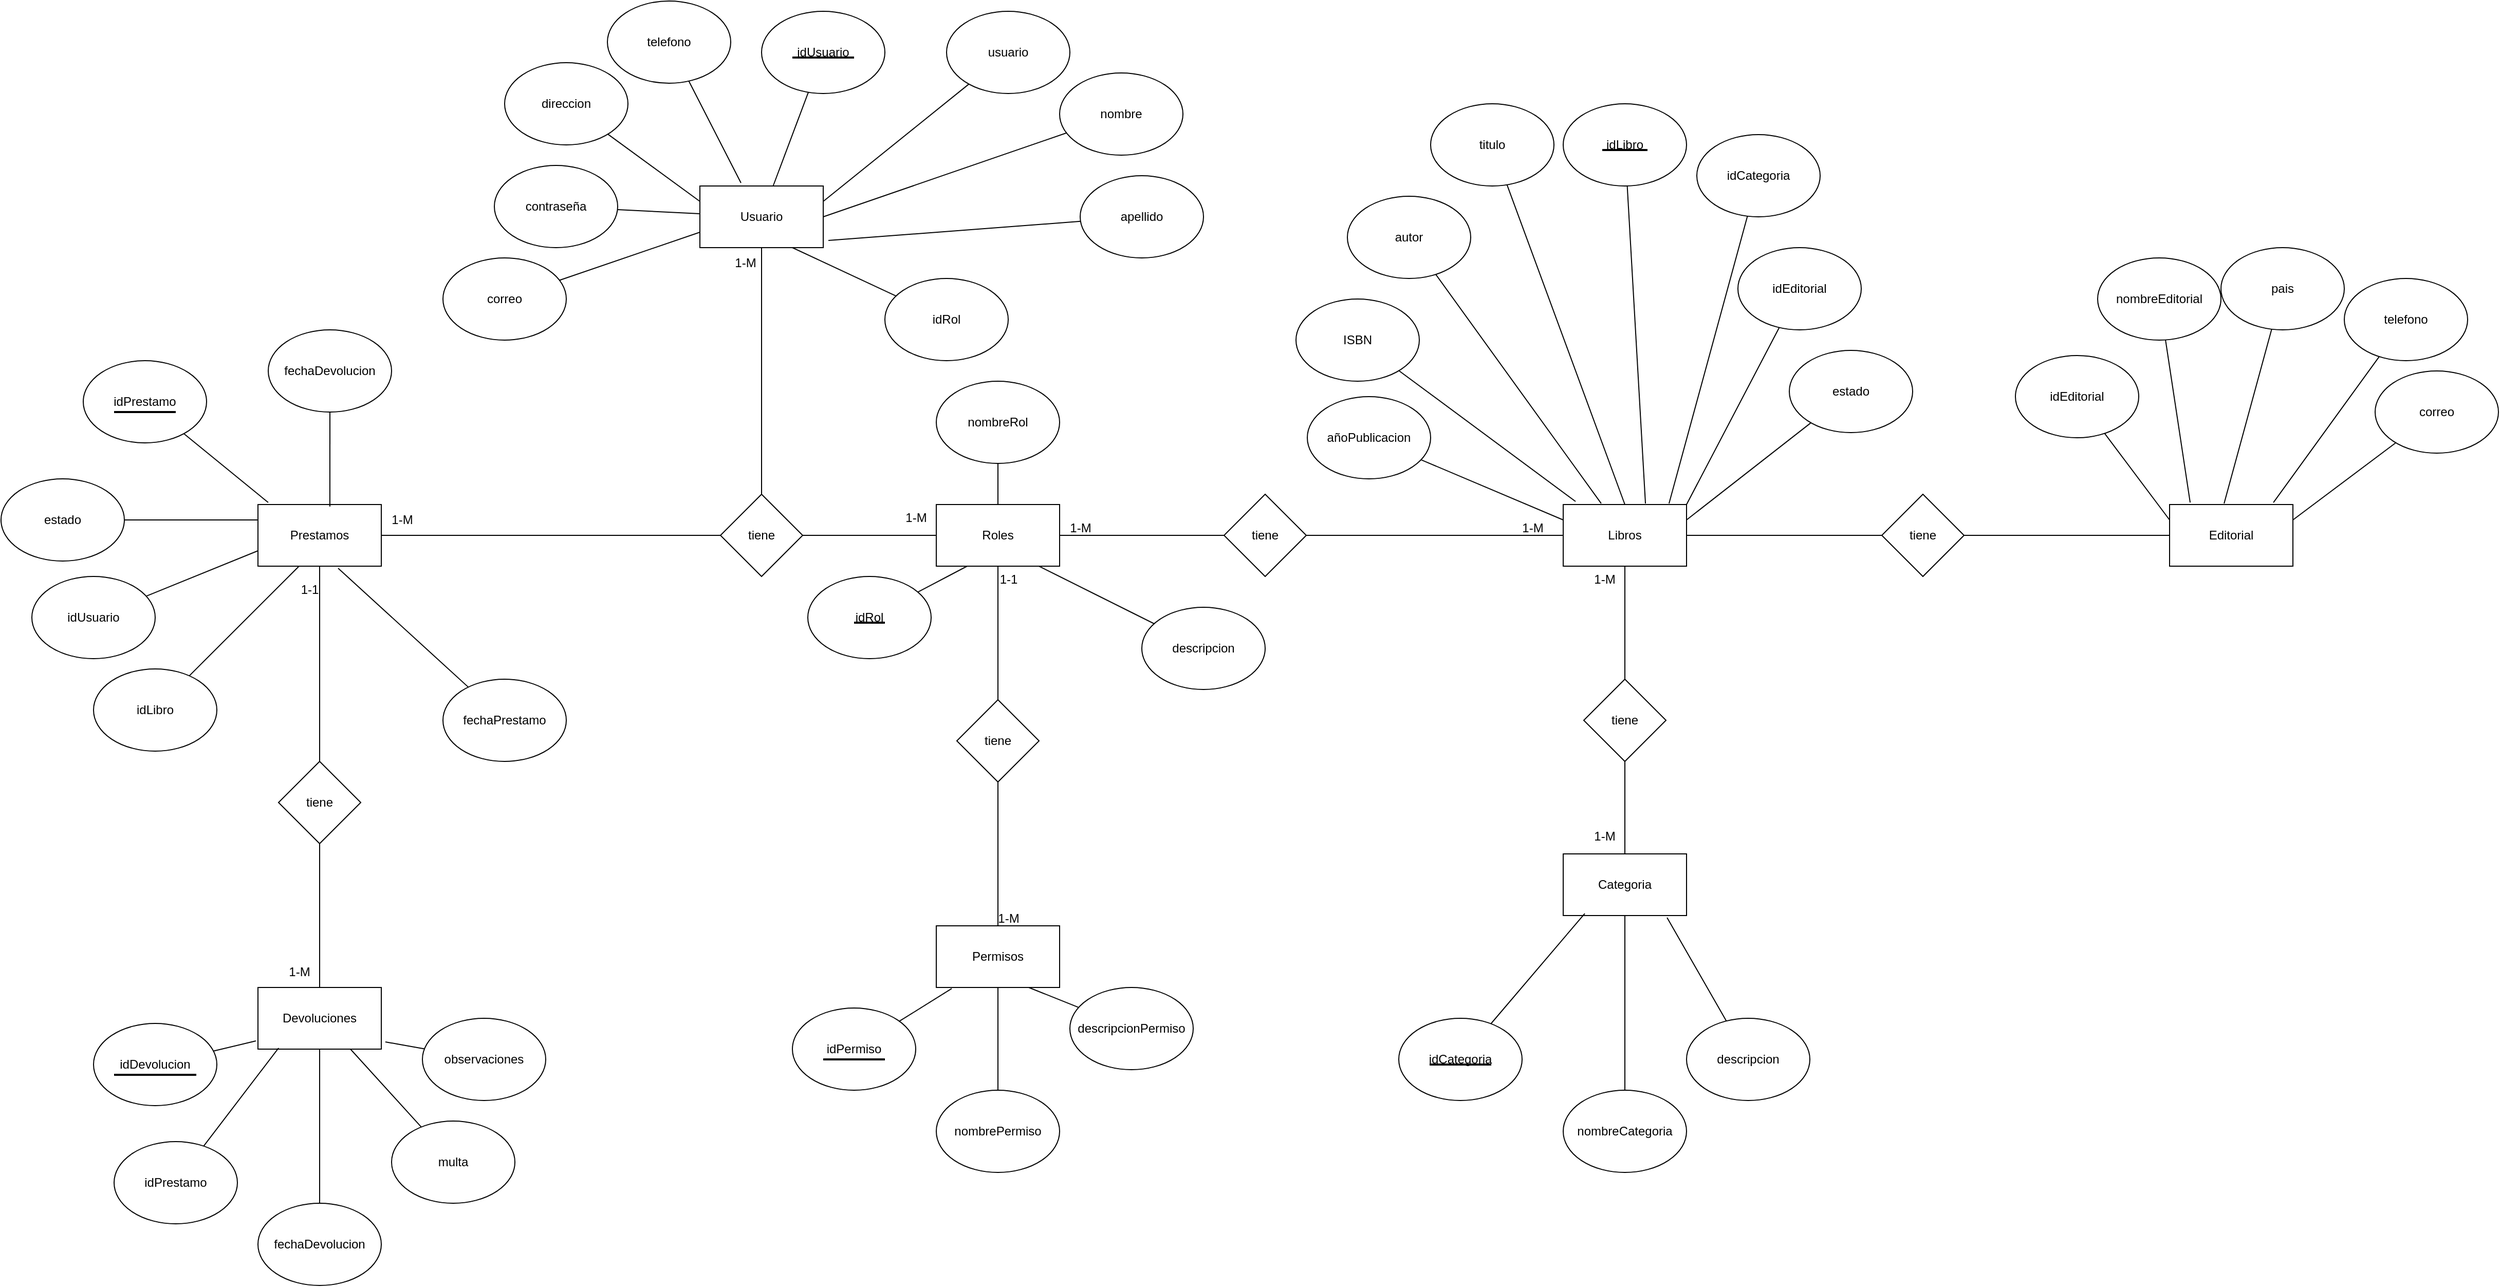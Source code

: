 <mxfile version="28.2.5">
  <diagram name="Página-1" id="Ajh2RSLuiRo4JLDdMdcr">
    <mxGraphModel dx="3204" dy="1308" grid="1" gridSize="10" guides="1" tooltips="1" connect="1" arrows="1" fold="1" page="1" pageScale="1" pageWidth="827" pageHeight="1169" math="0" shadow="0">
      <root>
        <mxCell id="0" />
        <mxCell id="1" parent="0" />
        <mxCell id="ko9hGlwA9eUnDPVLQC4B-35" value="" style="edgeStyle=orthogonalEdgeStyle;rounded=0;orthogonalLoop=1;jettySize=auto;html=1;endArrow=none;endFill=0;" edge="1" parent="1" source="ko9hGlwA9eUnDPVLQC4B-1" target="ko9hGlwA9eUnDPVLQC4B-34">
          <mxGeometry relative="1" as="geometry" />
        </mxCell>
        <mxCell id="ko9hGlwA9eUnDPVLQC4B-1" value="Usuario" style="rounded=0;whiteSpace=wrap;html=1;" vertex="1" parent="1">
          <mxGeometry x="350" y="380" width="120" height="60" as="geometry" />
        </mxCell>
        <mxCell id="ko9hGlwA9eUnDPVLQC4B-14" value="" style="rounded=0;orthogonalLoop=1;jettySize=auto;html=1;endArrow=none;endFill=0;" edge="1" parent="1" source="ko9hGlwA9eUnDPVLQC4B-5" target="ko9hGlwA9eUnDPVLQC4B-1">
          <mxGeometry relative="1" as="geometry" />
        </mxCell>
        <mxCell id="ko9hGlwA9eUnDPVLQC4B-5" value="idUsuario" style="ellipse;whiteSpace=wrap;html=1;" vertex="1" parent="1">
          <mxGeometry x="410" y="210" width="120" height="80" as="geometry" />
        </mxCell>
        <mxCell id="ko9hGlwA9eUnDPVLQC4B-32" style="rounded=0;orthogonalLoop=1;jettySize=auto;html=1;entryX=1;entryY=0.5;entryDx=0;entryDy=0;endArrow=none;endFill=0;" edge="1" parent="1" source="ko9hGlwA9eUnDPVLQC4B-15" target="ko9hGlwA9eUnDPVLQC4B-1">
          <mxGeometry relative="1" as="geometry" />
        </mxCell>
        <mxCell id="ko9hGlwA9eUnDPVLQC4B-15" value="nombre" style="ellipse;whiteSpace=wrap;html=1;" vertex="1" parent="1">
          <mxGeometry x="700" y="270" width="120" height="80" as="geometry" />
        </mxCell>
        <mxCell id="ko9hGlwA9eUnDPVLQC4B-16" value="apellido" style="ellipse;whiteSpace=wrap;html=1;" vertex="1" parent="1">
          <mxGeometry x="720" y="370" width="120" height="80" as="geometry" />
        </mxCell>
        <mxCell id="ko9hGlwA9eUnDPVLQC4B-30" style="rounded=0;orthogonalLoop=1;jettySize=auto;html=1;entryX=0;entryY=0.75;entryDx=0;entryDy=0;endArrow=none;endFill=0;" edge="1" parent="1" source="ko9hGlwA9eUnDPVLQC4B-17" target="ko9hGlwA9eUnDPVLQC4B-1">
          <mxGeometry relative="1" as="geometry" />
        </mxCell>
        <mxCell id="ko9hGlwA9eUnDPVLQC4B-17" value="correo" style="ellipse;whiteSpace=wrap;html=1;" vertex="1" parent="1">
          <mxGeometry x="100" y="450" width="120" height="80" as="geometry" />
        </mxCell>
        <mxCell id="ko9hGlwA9eUnDPVLQC4B-18" value="telefono" style="ellipse;whiteSpace=wrap;html=1;" vertex="1" parent="1">
          <mxGeometry x="260" y="200" width="120" height="80" as="geometry" />
        </mxCell>
        <mxCell id="ko9hGlwA9eUnDPVLQC4B-28" style="rounded=0;orthogonalLoop=1;jettySize=auto;html=1;entryX=0;entryY=0.25;entryDx=0;entryDy=0;endArrow=none;endFill=0;" edge="1" parent="1" source="ko9hGlwA9eUnDPVLQC4B-19" target="ko9hGlwA9eUnDPVLQC4B-1">
          <mxGeometry relative="1" as="geometry" />
        </mxCell>
        <mxCell id="ko9hGlwA9eUnDPVLQC4B-19" value="direccion" style="ellipse;whiteSpace=wrap;html=1;" vertex="1" parent="1">
          <mxGeometry x="160" y="260" width="120" height="80" as="geometry" />
        </mxCell>
        <mxCell id="ko9hGlwA9eUnDPVLQC4B-26" style="rounded=0;orthogonalLoop=1;jettySize=auto;html=1;entryX=0.75;entryY=1;entryDx=0;entryDy=0;endArrow=none;endFill=0;" edge="1" parent="1" source="ko9hGlwA9eUnDPVLQC4B-20" target="ko9hGlwA9eUnDPVLQC4B-1">
          <mxGeometry relative="1" as="geometry" />
        </mxCell>
        <mxCell id="ko9hGlwA9eUnDPVLQC4B-20" value="idRol" style="ellipse;whiteSpace=wrap;html=1;" vertex="1" parent="1">
          <mxGeometry x="530" y="470" width="120" height="80" as="geometry" />
        </mxCell>
        <mxCell id="ko9hGlwA9eUnDPVLQC4B-31" style="rounded=0;orthogonalLoop=1;jettySize=auto;html=1;entryX=1;entryY=0.25;entryDx=0;entryDy=0;endArrow=none;endFill=0;" edge="1" parent="1" source="ko9hGlwA9eUnDPVLQC4B-21" target="ko9hGlwA9eUnDPVLQC4B-1">
          <mxGeometry relative="1" as="geometry" />
        </mxCell>
        <mxCell id="ko9hGlwA9eUnDPVLQC4B-21" value="usuario" style="ellipse;whiteSpace=wrap;html=1;" vertex="1" parent="1">
          <mxGeometry x="590" y="210" width="120" height="80" as="geometry" />
        </mxCell>
        <mxCell id="ko9hGlwA9eUnDPVLQC4B-29" style="rounded=0;orthogonalLoop=1;jettySize=auto;html=1;endArrow=none;endFill=0;" edge="1" parent="1" source="ko9hGlwA9eUnDPVLQC4B-22" target="ko9hGlwA9eUnDPVLQC4B-1">
          <mxGeometry relative="1" as="geometry" />
        </mxCell>
        <mxCell id="ko9hGlwA9eUnDPVLQC4B-22" value="contraseña" style="ellipse;whiteSpace=wrap;html=1;" vertex="1" parent="1">
          <mxGeometry x="150" y="360" width="120" height="80" as="geometry" />
        </mxCell>
        <mxCell id="ko9hGlwA9eUnDPVLQC4B-27" style="rounded=0;orthogonalLoop=1;jettySize=auto;html=1;entryX=0.333;entryY=-0.05;entryDx=0;entryDy=0;entryPerimeter=0;endArrow=none;endFill=0;" edge="1" parent="1" source="ko9hGlwA9eUnDPVLQC4B-18" target="ko9hGlwA9eUnDPVLQC4B-1">
          <mxGeometry relative="1" as="geometry" />
        </mxCell>
        <mxCell id="ko9hGlwA9eUnDPVLQC4B-33" style="rounded=0;orthogonalLoop=1;jettySize=auto;html=1;entryX=1.042;entryY=0.883;entryDx=0;entryDy=0;entryPerimeter=0;endArrow=none;endFill=0;" edge="1" parent="1" source="ko9hGlwA9eUnDPVLQC4B-16" target="ko9hGlwA9eUnDPVLQC4B-1">
          <mxGeometry relative="1" as="geometry" />
        </mxCell>
        <mxCell id="ko9hGlwA9eUnDPVLQC4B-37" value="" style="rounded=0;orthogonalLoop=1;jettySize=auto;html=1;endArrow=none;endFill=0;" edge="1" parent="1" source="ko9hGlwA9eUnDPVLQC4B-34" target="ko9hGlwA9eUnDPVLQC4B-36">
          <mxGeometry relative="1" as="geometry" />
        </mxCell>
        <mxCell id="ko9hGlwA9eUnDPVLQC4B-115" value="" style="rounded=0;orthogonalLoop=1;jettySize=auto;html=1;endArrow=none;endFill=0;" edge="1" parent="1" source="ko9hGlwA9eUnDPVLQC4B-34" target="ko9hGlwA9eUnDPVLQC4B-114">
          <mxGeometry relative="1" as="geometry" />
        </mxCell>
        <mxCell id="ko9hGlwA9eUnDPVLQC4B-34" value="tiene" style="rhombus;whiteSpace=wrap;html=1;rounded=0;" vertex="1" parent="1">
          <mxGeometry x="370" y="680" width="80" height="80" as="geometry" />
        </mxCell>
        <mxCell id="ko9hGlwA9eUnDPVLQC4B-51" value="" style="edgeStyle=orthogonalEdgeStyle;rounded=0;orthogonalLoop=1;jettySize=auto;html=1;endArrow=none;endFill=0;" edge="1" parent="1" source="ko9hGlwA9eUnDPVLQC4B-36" target="ko9hGlwA9eUnDPVLQC4B-50">
          <mxGeometry relative="1" as="geometry" />
        </mxCell>
        <mxCell id="ko9hGlwA9eUnDPVLQC4B-146" style="edgeStyle=orthogonalEdgeStyle;rounded=0;orthogonalLoop=1;jettySize=auto;html=1;entryX=0.5;entryY=1;entryDx=0;entryDy=0;endArrow=none;endFill=0;" edge="1" parent="1" source="ko9hGlwA9eUnDPVLQC4B-36" target="ko9hGlwA9eUnDPVLQC4B-42">
          <mxGeometry relative="1" as="geometry" />
        </mxCell>
        <mxCell id="ko9hGlwA9eUnDPVLQC4B-149" value="" style="edgeStyle=orthogonalEdgeStyle;rounded=0;orthogonalLoop=1;jettySize=auto;html=1;endArrow=none;endFill=0;" edge="1" parent="1" source="ko9hGlwA9eUnDPVLQC4B-36" target="ko9hGlwA9eUnDPVLQC4B-148">
          <mxGeometry relative="1" as="geometry" />
        </mxCell>
        <mxCell id="ko9hGlwA9eUnDPVLQC4B-36" value="Roles" style="whiteSpace=wrap;html=1;rounded=0;" vertex="1" parent="1">
          <mxGeometry x="580" y="690" width="120" height="60" as="geometry" />
        </mxCell>
        <mxCell id="ko9hGlwA9eUnDPVLQC4B-38" value="" style="line;strokeWidth=2;html=1;" vertex="1" parent="1">
          <mxGeometry x="440" y="250" width="60" height="10" as="geometry" />
        </mxCell>
        <mxCell id="ko9hGlwA9eUnDPVLQC4B-46" style="rounded=0;orthogonalLoop=1;jettySize=auto;html=1;entryX=0.25;entryY=1;entryDx=0;entryDy=0;endArrow=none;endFill=0;" edge="1" parent="1" source="ko9hGlwA9eUnDPVLQC4B-40" target="ko9hGlwA9eUnDPVLQC4B-36">
          <mxGeometry relative="1" as="geometry" />
        </mxCell>
        <mxCell id="ko9hGlwA9eUnDPVLQC4B-40" value="idRol" style="ellipse;whiteSpace=wrap;html=1;" vertex="1" parent="1">
          <mxGeometry x="455" y="760" width="120" height="80" as="geometry" />
        </mxCell>
        <mxCell id="ko9hGlwA9eUnDPVLQC4B-42" value="nombreRol" style="ellipse;whiteSpace=wrap;html=1;" vertex="1" parent="1">
          <mxGeometry x="580" y="570" width="120" height="80" as="geometry" />
        </mxCell>
        <mxCell id="ko9hGlwA9eUnDPVLQC4B-45" value="descripcion" style="ellipse;whiteSpace=wrap;html=1;" vertex="1" parent="1">
          <mxGeometry x="780" y="790" width="120" height="80" as="geometry" />
        </mxCell>
        <mxCell id="ko9hGlwA9eUnDPVLQC4B-47" style="rounded=0;orthogonalLoop=1;jettySize=auto;html=1;entryX=0.833;entryY=1;entryDx=0;entryDy=0;entryPerimeter=0;endArrow=none;endFill=0;" edge="1" parent="1" source="ko9hGlwA9eUnDPVLQC4B-45" target="ko9hGlwA9eUnDPVLQC4B-36">
          <mxGeometry relative="1" as="geometry" />
        </mxCell>
        <mxCell id="ko9hGlwA9eUnDPVLQC4B-48" value="" style="line;strokeWidth=2;html=1;" vertex="1" parent="1">
          <mxGeometry x="500" y="800" width="30" height="10" as="geometry" />
        </mxCell>
        <mxCell id="ko9hGlwA9eUnDPVLQC4B-61" value="" style="edgeStyle=orthogonalEdgeStyle;rounded=0;orthogonalLoop=1;jettySize=auto;html=1;endArrow=none;endFill=0;" edge="1" parent="1" source="ko9hGlwA9eUnDPVLQC4B-50" target="ko9hGlwA9eUnDPVLQC4B-60">
          <mxGeometry relative="1" as="geometry" />
        </mxCell>
        <mxCell id="ko9hGlwA9eUnDPVLQC4B-50" value="tiene" style="rhombus;whiteSpace=wrap;html=1;rounded=0;" vertex="1" parent="1">
          <mxGeometry x="860" y="680" width="80" height="80" as="geometry" />
        </mxCell>
        <mxCell id="ko9hGlwA9eUnDPVLQC4B-85" value="" style="edgeStyle=orthogonalEdgeStyle;rounded=0;orthogonalLoop=1;jettySize=auto;html=1;endArrow=none;endFill=0;" edge="1" parent="1" source="ko9hGlwA9eUnDPVLQC4B-60" target="ko9hGlwA9eUnDPVLQC4B-84">
          <mxGeometry relative="1" as="geometry" />
        </mxCell>
        <mxCell id="ko9hGlwA9eUnDPVLQC4B-96" value="" style="edgeStyle=orthogonalEdgeStyle;rounded=0;orthogonalLoop=1;jettySize=auto;html=1;endArrow=none;endFill=0;" edge="1" parent="1" source="ko9hGlwA9eUnDPVLQC4B-60" target="ko9hGlwA9eUnDPVLQC4B-95">
          <mxGeometry relative="1" as="geometry" />
        </mxCell>
        <mxCell id="ko9hGlwA9eUnDPVLQC4B-60" value="Libros" style="whiteSpace=wrap;html=1;rounded=0;" vertex="1" parent="1">
          <mxGeometry x="1190" y="690" width="120" height="60" as="geometry" />
        </mxCell>
        <mxCell id="ko9hGlwA9eUnDPVLQC4B-62" value="autor" style="ellipse;whiteSpace=wrap;html=1;" vertex="1" parent="1">
          <mxGeometry x="980" y="390" width="120" height="80" as="geometry" />
        </mxCell>
        <mxCell id="ko9hGlwA9eUnDPVLQC4B-72" style="rounded=0;orthogonalLoop=1;jettySize=auto;html=1;entryX=0;entryY=0.25;entryDx=0;entryDy=0;endArrow=none;endFill=0;" edge="1" parent="1" source="ko9hGlwA9eUnDPVLQC4B-64" target="ko9hGlwA9eUnDPVLQC4B-60">
          <mxGeometry relative="1" as="geometry" />
        </mxCell>
        <mxCell id="ko9hGlwA9eUnDPVLQC4B-64" value="añoPublicacion" style="ellipse;whiteSpace=wrap;html=1;" vertex="1" parent="1">
          <mxGeometry x="941" y="585" width="120" height="80" as="geometry" />
        </mxCell>
        <mxCell id="ko9hGlwA9eUnDPVLQC4B-79" style="rounded=0;orthogonalLoop=1;jettySize=auto;html=1;entryX=1;entryY=0.25;entryDx=0;entryDy=0;endArrow=none;endFill=0;" edge="1" parent="1" source="ko9hGlwA9eUnDPVLQC4B-65" target="ko9hGlwA9eUnDPVLQC4B-60">
          <mxGeometry relative="1" as="geometry" />
        </mxCell>
        <mxCell id="ko9hGlwA9eUnDPVLQC4B-65" value="estado" style="ellipse;whiteSpace=wrap;html=1;" vertex="1" parent="1">
          <mxGeometry x="1410" y="540" width="120" height="80" as="geometry" />
        </mxCell>
        <mxCell id="ko9hGlwA9eUnDPVLQC4B-78" style="rounded=0;orthogonalLoop=1;jettySize=auto;html=1;entryX=1;entryY=0;entryDx=0;entryDy=0;endArrow=none;endFill=0;" edge="1" parent="1" source="ko9hGlwA9eUnDPVLQC4B-66" target="ko9hGlwA9eUnDPVLQC4B-60">
          <mxGeometry relative="1" as="geometry" />
        </mxCell>
        <mxCell id="ko9hGlwA9eUnDPVLQC4B-66" value="idEditorial" style="ellipse;whiteSpace=wrap;html=1;" vertex="1" parent="1">
          <mxGeometry x="1360" y="440" width="120" height="80" as="geometry" />
        </mxCell>
        <mxCell id="ko9hGlwA9eUnDPVLQC4B-67" value="ISBN" style="ellipse;whiteSpace=wrap;html=1;" vertex="1" parent="1">
          <mxGeometry x="930" y="490" width="120" height="80" as="geometry" />
        </mxCell>
        <mxCell id="ko9hGlwA9eUnDPVLQC4B-68" value="idCategoria" style="ellipse;whiteSpace=wrap;html=1;" vertex="1" parent="1">
          <mxGeometry x="1320" y="330" width="120" height="80" as="geometry" />
        </mxCell>
        <mxCell id="ko9hGlwA9eUnDPVLQC4B-69" value="idLibro" style="ellipse;whiteSpace=wrap;html=1;" vertex="1" parent="1">
          <mxGeometry x="1190" y="300" width="120" height="80" as="geometry" />
        </mxCell>
        <mxCell id="ko9hGlwA9eUnDPVLQC4B-75" style="rounded=0;orthogonalLoop=1;jettySize=auto;html=1;entryX=0.5;entryY=0;entryDx=0;entryDy=0;endArrow=none;endFill=0;" edge="1" parent="1" source="ko9hGlwA9eUnDPVLQC4B-70" target="ko9hGlwA9eUnDPVLQC4B-60">
          <mxGeometry relative="1" as="geometry" />
        </mxCell>
        <mxCell id="ko9hGlwA9eUnDPVLQC4B-70" value="titulo" style="ellipse;whiteSpace=wrap;html=1;" vertex="1" parent="1">
          <mxGeometry x="1061" y="300" width="120" height="80" as="geometry" />
        </mxCell>
        <mxCell id="ko9hGlwA9eUnDPVLQC4B-71" style="edgeStyle=orthogonalEdgeStyle;rounded=0;orthogonalLoop=1;jettySize=auto;html=1;exitX=0.5;exitY=1;exitDx=0;exitDy=0;" edge="1" parent="1" source="ko9hGlwA9eUnDPVLQC4B-66" target="ko9hGlwA9eUnDPVLQC4B-66">
          <mxGeometry relative="1" as="geometry" />
        </mxCell>
        <mxCell id="ko9hGlwA9eUnDPVLQC4B-73" style="rounded=0;orthogonalLoop=1;jettySize=auto;html=1;entryX=0.1;entryY=-0.05;entryDx=0;entryDy=0;entryPerimeter=0;startArrow=none;startFill=0;endArrow=none;endFill=0;" edge="1" parent="1" source="ko9hGlwA9eUnDPVLQC4B-67" target="ko9hGlwA9eUnDPVLQC4B-60">
          <mxGeometry relative="1" as="geometry" />
        </mxCell>
        <mxCell id="ko9hGlwA9eUnDPVLQC4B-74" style="rounded=0;orthogonalLoop=1;jettySize=auto;html=1;entryX=0.308;entryY=-0.017;entryDx=0;entryDy=0;entryPerimeter=0;endArrow=none;endFill=0;" edge="1" parent="1" source="ko9hGlwA9eUnDPVLQC4B-62" target="ko9hGlwA9eUnDPVLQC4B-60">
          <mxGeometry relative="1" as="geometry" />
        </mxCell>
        <mxCell id="ko9hGlwA9eUnDPVLQC4B-76" style="rounded=0;orthogonalLoop=1;jettySize=auto;html=1;entryX=0.667;entryY=-0.017;entryDx=0;entryDy=0;entryPerimeter=0;endArrow=none;endFill=0;" edge="1" parent="1" source="ko9hGlwA9eUnDPVLQC4B-69" target="ko9hGlwA9eUnDPVLQC4B-60">
          <mxGeometry relative="1" as="geometry" />
        </mxCell>
        <mxCell id="ko9hGlwA9eUnDPVLQC4B-77" style="rounded=0;orthogonalLoop=1;jettySize=auto;html=1;entryX=0.858;entryY=-0.017;entryDx=0;entryDy=0;entryPerimeter=0;endArrow=none;endFill=0;" edge="1" parent="1" source="ko9hGlwA9eUnDPVLQC4B-68" target="ko9hGlwA9eUnDPVLQC4B-60">
          <mxGeometry relative="1" as="geometry" />
        </mxCell>
        <mxCell id="ko9hGlwA9eUnDPVLQC4B-80" value="" style="line;strokeWidth=2;html=1;" vertex="1" parent="1">
          <mxGeometry x="1228" y="340" width="44" height="10" as="geometry" />
        </mxCell>
        <mxCell id="ko9hGlwA9eUnDPVLQC4B-87" value="" style="edgeStyle=orthogonalEdgeStyle;rounded=0;orthogonalLoop=1;jettySize=auto;html=1;endArrow=none;endFill=0;" edge="1" parent="1" source="ko9hGlwA9eUnDPVLQC4B-84" target="ko9hGlwA9eUnDPVLQC4B-86">
          <mxGeometry relative="1" as="geometry" />
        </mxCell>
        <mxCell id="ko9hGlwA9eUnDPVLQC4B-84" value="tiene" style="rhombus;whiteSpace=wrap;html=1;rounded=0;" vertex="1" parent="1">
          <mxGeometry x="1210" y="860" width="80" height="80" as="geometry" />
        </mxCell>
        <mxCell id="ko9hGlwA9eUnDPVLQC4B-86" value="Categoria" style="whiteSpace=wrap;html=1;rounded=0;" vertex="1" parent="1">
          <mxGeometry x="1190" y="1030" width="120" height="60" as="geometry" />
        </mxCell>
        <mxCell id="ko9hGlwA9eUnDPVLQC4B-88" value="descripcion" style="ellipse;whiteSpace=wrap;html=1;" vertex="1" parent="1">
          <mxGeometry x="1310" y="1190" width="120" height="80" as="geometry" />
        </mxCell>
        <mxCell id="ko9hGlwA9eUnDPVLQC4B-92" style="rounded=0;orthogonalLoop=1;jettySize=auto;html=1;entryX=0.5;entryY=1;entryDx=0;entryDy=0;endArrow=none;endFill=0;" edge="1" parent="1" source="ko9hGlwA9eUnDPVLQC4B-89" target="ko9hGlwA9eUnDPVLQC4B-86">
          <mxGeometry relative="1" as="geometry" />
        </mxCell>
        <mxCell id="ko9hGlwA9eUnDPVLQC4B-89" value="nombreCategoria" style="ellipse;whiteSpace=wrap;html=1;" vertex="1" parent="1">
          <mxGeometry x="1190" y="1260" width="120" height="80" as="geometry" />
        </mxCell>
        <mxCell id="ko9hGlwA9eUnDPVLQC4B-90" value="idCategoria" style="ellipse;whiteSpace=wrap;html=1;" vertex="1" parent="1">
          <mxGeometry x="1030" y="1190" width="120" height="80" as="geometry" />
        </mxCell>
        <mxCell id="ko9hGlwA9eUnDPVLQC4B-91" style="rounded=0;orthogonalLoop=1;jettySize=auto;html=1;entryX=0.175;entryY=0.967;entryDx=0;entryDy=0;entryPerimeter=0;startArrow=none;startFill=0;endArrow=none;endFill=0;" edge="1" parent="1" source="ko9hGlwA9eUnDPVLQC4B-90" target="ko9hGlwA9eUnDPVLQC4B-86">
          <mxGeometry relative="1" as="geometry" />
        </mxCell>
        <mxCell id="ko9hGlwA9eUnDPVLQC4B-93" style="rounded=0;orthogonalLoop=1;jettySize=auto;html=1;entryX=0.842;entryY=1.033;entryDx=0;entryDy=0;entryPerimeter=0;endArrow=none;endFill=0;" edge="1" parent="1" source="ko9hGlwA9eUnDPVLQC4B-88" target="ko9hGlwA9eUnDPVLQC4B-86">
          <mxGeometry relative="1" as="geometry" />
        </mxCell>
        <mxCell id="ko9hGlwA9eUnDPVLQC4B-94" value="" style="line;strokeWidth=2;html=1;" vertex="1" parent="1">
          <mxGeometry x="1060" y="1230" width="60" height="10" as="geometry" />
        </mxCell>
        <mxCell id="ko9hGlwA9eUnDPVLQC4B-98" value="" style="edgeStyle=orthogonalEdgeStyle;rounded=0;orthogonalLoop=1;jettySize=auto;html=1;endArrow=none;endFill=0;" edge="1" parent="1" source="ko9hGlwA9eUnDPVLQC4B-95" target="ko9hGlwA9eUnDPVLQC4B-97">
          <mxGeometry relative="1" as="geometry" />
        </mxCell>
        <mxCell id="ko9hGlwA9eUnDPVLQC4B-95" value="tiene" style="rhombus;whiteSpace=wrap;html=1;rounded=0;" vertex="1" parent="1">
          <mxGeometry x="1500" y="680" width="80" height="80" as="geometry" />
        </mxCell>
        <mxCell id="ko9hGlwA9eUnDPVLQC4B-97" value="Editorial" style="whiteSpace=wrap;html=1;rounded=0;" vertex="1" parent="1">
          <mxGeometry x="1780" y="690" width="120" height="60" as="geometry" />
        </mxCell>
        <mxCell id="ko9hGlwA9eUnDPVLQC4B-106" style="rounded=0;orthogonalLoop=1;jettySize=auto;html=1;entryX=0;entryY=0.25;entryDx=0;entryDy=0;endArrow=none;endFill=0;" edge="1" parent="1" source="ko9hGlwA9eUnDPVLQC4B-99" target="ko9hGlwA9eUnDPVLQC4B-97">
          <mxGeometry relative="1" as="geometry" />
        </mxCell>
        <mxCell id="ko9hGlwA9eUnDPVLQC4B-99" value="idEditorial" style="ellipse;whiteSpace=wrap;html=1;" vertex="1" parent="1">
          <mxGeometry x="1630" y="545" width="120" height="80" as="geometry" />
        </mxCell>
        <mxCell id="ko9hGlwA9eUnDPVLQC4B-100" value="telefono" style="ellipse;whiteSpace=wrap;html=1;" vertex="1" parent="1">
          <mxGeometry x="1950" y="470" width="120" height="80" as="geometry" />
        </mxCell>
        <mxCell id="ko9hGlwA9eUnDPVLQC4B-101" value="pais" style="ellipse;whiteSpace=wrap;html=1;" vertex="1" parent="1">
          <mxGeometry x="1830" y="440" width="120" height="80" as="geometry" />
        </mxCell>
        <mxCell id="ko9hGlwA9eUnDPVLQC4B-102" value="nombreEditorial" style="ellipse;whiteSpace=wrap;html=1;" vertex="1" parent="1">
          <mxGeometry x="1710" y="450" width="120" height="80" as="geometry" />
        </mxCell>
        <mxCell id="ko9hGlwA9eUnDPVLQC4B-103" style="rounded=0;orthogonalLoop=1;jettySize=auto;html=1;entryX=0.167;entryY=-0.033;entryDx=0;entryDy=0;entryPerimeter=0;startArrow=none;startFill=0;endArrow=none;endFill=0;" edge="1" parent="1" source="ko9hGlwA9eUnDPVLQC4B-102" target="ko9hGlwA9eUnDPVLQC4B-97">
          <mxGeometry relative="1" as="geometry" />
        </mxCell>
        <mxCell id="ko9hGlwA9eUnDPVLQC4B-113" style="rounded=0;orthogonalLoop=1;jettySize=auto;html=1;entryX=1;entryY=0.25;entryDx=0;entryDy=0;endArrow=none;endFill=0;" edge="1" parent="1" source="ko9hGlwA9eUnDPVLQC4B-110" target="ko9hGlwA9eUnDPVLQC4B-97">
          <mxGeometry relative="1" as="geometry" />
        </mxCell>
        <mxCell id="ko9hGlwA9eUnDPVLQC4B-110" value="correo" style="ellipse;whiteSpace=wrap;html=1;" vertex="1" parent="1">
          <mxGeometry x="1980" y="560" width="120" height="80" as="geometry" />
        </mxCell>
        <mxCell id="ko9hGlwA9eUnDPVLQC4B-111" style="rounded=0;orthogonalLoop=1;jettySize=auto;html=1;entryX=0.442;entryY=-0.017;entryDx=0;entryDy=0;entryPerimeter=0;endArrow=none;endFill=0;" edge="1" parent="1" source="ko9hGlwA9eUnDPVLQC4B-101" target="ko9hGlwA9eUnDPVLQC4B-97">
          <mxGeometry relative="1" as="geometry" />
        </mxCell>
        <mxCell id="ko9hGlwA9eUnDPVLQC4B-112" style="rounded=0;orthogonalLoop=1;jettySize=auto;html=1;entryX=0.842;entryY=-0.033;entryDx=0;entryDy=0;entryPerimeter=0;endArrow=none;endFill=0;" edge="1" parent="1" source="ko9hGlwA9eUnDPVLQC4B-100" target="ko9hGlwA9eUnDPVLQC4B-97">
          <mxGeometry relative="1" as="geometry" />
        </mxCell>
        <mxCell id="ko9hGlwA9eUnDPVLQC4B-133" value="" style="edgeStyle=orthogonalEdgeStyle;rounded=0;orthogonalLoop=1;jettySize=auto;html=1;endArrow=none;endFill=0;" edge="1" parent="1" source="ko9hGlwA9eUnDPVLQC4B-114" target="ko9hGlwA9eUnDPVLQC4B-132">
          <mxGeometry relative="1" as="geometry" />
        </mxCell>
        <mxCell id="ko9hGlwA9eUnDPVLQC4B-114" value="Prestamos" style="whiteSpace=wrap;html=1;rounded=0;" vertex="1" parent="1">
          <mxGeometry x="-80" y="690" width="120" height="60" as="geometry" />
        </mxCell>
        <mxCell id="ko9hGlwA9eUnDPVLQC4B-116" value="fechaDevolucion" style="ellipse;whiteSpace=wrap;html=1;" vertex="1" parent="1">
          <mxGeometry x="-70" y="520" width="120" height="80" as="geometry" />
        </mxCell>
        <mxCell id="ko9hGlwA9eUnDPVLQC4B-117" value="fechaPrestamo" style="ellipse;whiteSpace=wrap;html=1;" vertex="1" parent="1">
          <mxGeometry x="100" y="860" width="120" height="80" as="geometry" />
        </mxCell>
        <mxCell id="ko9hGlwA9eUnDPVLQC4B-118" value="idLibro" style="ellipse;whiteSpace=wrap;html=1;" vertex="1" parent="1">
          <mxGeometry x="-240" y="850" width="120" height="80" as="geometry" />
        </mxCell>
        <mxCell id="ko9hGlwA9eUnDPVLQC4B-123" style="rounded=0;orthogonalLoop=1;jettySize=auto;html=1;entryX=0;entryY=0.75;entryDx=0;entryDy=0;endArrow=none;endFill=0;" edge="1" parent="1" source="ko9hGlwA9eUnDPVLQC4B-119" target="ko9hGlwA9eUnDPVLQC4B-114">
          <mxGeometry relative="1" as="geometry" />
        </mxCell>
        <mxCell id="ko9hGlwA9eUnDPVLQC4B-119" value="idUsuario" style="ellipse;whiteSpace=wrap;html=1;" vertex="1" parent="1">
          <mxGeometry x="-300" y="760" width="120" height="80" as="geometry" />
        </mxCell>
        <mxCell id="ko9hGlwA9eUnDPVLQC4B-120" style="rounded=0;orthogonalLoop=1;jettySize=auto;html=1;entryX=0.333;entryY=1;entryDx=0;entryDy=0;entryPerimeter=0;endArrow=none;endFill=0;" edge="1" parent="1" source="ko9hGlwA9eUnDPVLQC4B-118" target="ko9hGlwA9eUnDPVLQC4B-114">
          <mxGeometry relative="1" as="geometry" />
        </mxCell>
        <mxCell id="ko9hGlwA9eUnDPVLQC4B-121" style="rounded=0;orthogonalLoop=1;jettySize=auto;html=1;entryX=0.65;entryY=1.033;entryDx=0;entryDy=0;entryPerimeter=0;endArrow=none;endFill=0;" edge="1" parent="1" source="ko9hGlwA9eUnDPVLQC4B-117" target="ko9hGlwA9eUnDPVLQC4B-114">
          <mxGeometry relative="1" as="geometry" />
        </mxCell>
        <mxCell id="ko9hGlwA9eUnDPVLQC4B-128" style="edgeStyle=orthogonalEdgeStyle;rounded=0;orthogonalLoop=1;jettySize=auto;html=1;entryX=0;entryY=0.25;entryDx=0;entryDy=0;endArrow=none;endFill=0;" edge="1" parent="1" source="ko9hGlwA9eUnDPVLQC4B-126" target="ko9hGlwA9eUnDPVLQC4B-114">
          <mxGeometry relative="1" as="geometry" />
        </mxCell>
        <mxCell id="ko9hGlwA9eUnDPVLQC4B-126" value="estado" style="ellipse;whiteSpace=wrap;html=1;" vertex="1" parent="1">
          <mxGeometry x="-330" y="665" width="120" height="80" as="geometry" />
        </mxCell>
        <mxCell id="ko9hGlwA9eUnDPVLQC4B-127" value="idPrestamo" style="ellipse;whiteSpace=wrap;html=1;" vertex="1" parent="1">
          <mxGeometry x="-250" y="550" width="120" height="80" as="geometry" />
        </mxCell>
        <mxCell id="ko9hGlwA9eUnDPVLQC4B-129" style="rounded=0;orthogonalLoop=1;jettySize=auto;html=1;entryX=0.083;entryY=-0.033;entryDx=0;entryDy=0;entryPerimeter=0;endArrow=none;endFill=0;" edge="1" parent="1" source="ko9hGlwA9eUnDPVLQC4B-127" target="ko9hGlwA9eUnDPVLQC4B-114">
          <mxGeometry relative="1" as="geometry" />
        </mxCell>
        <mxCell id="ko9hGlwA9eUnDPVLQC4B-130" value="" style="line;strokeWidth=2;html=1;" vertex="1" parent="1">
          <mxGeometry x="-220" y="595" width="60" height="10" as="geometry" />
        </mxCell>
        <mxCell id="ko9hGlwA9eUnDPVLQC4B-131" style="edgeStyle=orthogonalEdgeStyle;rounded=0;orthogonalLoop=1;jettySize=auto;html=1;entryX=0.583;entryY=0.033;entryDx=0;entryDy=0;entryPerimeter=0;endArrow=none;endFill=0;" edge="1" parent="1" source="ko9hGlwA9eUnDPVLQC4B-116" target="ko9hGlwA9eUnDPVLQC4B-114">
          <mxGeometry relative="1" as="geometry" />
        </mxCell>
        <mxCell id="ko9hGlwA9eUnDPVLQC4B-135" value="" style="edgeStyle=orthogonalEdgeStyle;rounded=0;orthogonalLoop=1;jettySize=auto;html=1;endArrow=none;endFill=0;" edge="1" parent="1" source="ko9hGlwA9eUnDPVLQC4B-132" target="ko9hGlwA9eUnDPVLQC4B-134">
          <mxGeometry relative="1" as="geometry" />
        </mxCell>
        <mxCell id="ko9hGlwA9eUnDPVLQC4B-132" value="tiene" style="rhombus;whiteSpace=wrap;html=1;rounded=0;" vertex="1" parent="1">
          <mxGeometry x="-60" y="940" width="80" height="80" as="geometry" />
        </mxCell>
        <mxCell id="ko9hGlwA9eUnDPVLQC4B-134" value="Devoluciones" style="whiteSpace=wrap;html=1;rounded=0;" vertex="1" parent="1">
          <mxGeometry x="-80" y="1160" width="120" height="60" as="geometry" />
        </mxCell>
        <mxCell id="ko9hGlwA9eUnDPVLQC4B-145" style="rounded=0;orthogonalLoop=1;jettySize=auto;html=1;entryX=0.75;entryY=1;entryDx=0;entryDy=0;endArrow=none;endFill=0;" edge="1" parent="1" source="ko9hGlwA9eUnDPVLQC4B-136" target="ko9hGlwA9eUnDPVLQC4B-134">
          <mxGeometry relative="1" as="geometry" />
        </mxCell>
        <mxCell id="ko9hGlwA9eUnDPVLQC4B-136" value="multa" style="ellipse;whiteSpace=wrap;html=1;" vertex="1" parent="1">
          <mxGeometry x="50" y="1290" width="120" height="80" as="geometry" />
        </mxCell>
        <mxCell id="ko9hGlwA9eUnDPVLQC4B-144" style="rounded=0;orthogonalLoop=1;jettySize=auto;html=1;entryX=0.5;entryY=1;entryDx=0;entryDy=0;endArrow=none;endFill=0;" edge="1" parent="1" source="ko9hGlwA9eUnDPVLQC4B-137" target="ko9hGlwA9eUnDPVLQC4B-134">
          <mxGeometry relative="1" as="geometry" />
        </mxCell>
        <mxCell id="ko9hGlwA9eUnDPVLQC4B-137" value="fechaDevolucion" style="ellipse;whiteSpace=wrap;html=1;" vertex="1" parent="1">
          <mxGeometry x="-80" y="1370" width="120" height="80" as="geometry" />
        </mxCell>
        <mxCell id="ko9hGlwA9eUnDPVLQC4B-138" value="idPrestamo" style="ellipse;whiteSpace=wrap;html=1;" vertex="1" parent="1">
          <mxGeometry x="-220" y="1310" width="120" height="80" as="geometry" />
        </mxCell>
        <mxCell id="ko9hGlwA9eUnDPVLQC4B-139" value="observaciones" style="ellipse;whiteSpace=wrap;html=1;" vertex="1" parent="1">
          <mxGeometry x="80" y="1190" width="120" height="80" as="geometry" />
        </mxCell>
        <mxCell id="ko9hGlwA9eUnDPVLQC4B-140" value="idDevolucion" style="ellipse;whiteSpace=wrap;html=1;" vertex="1" parent="1">
          <mxGeometry x="-240" y="1195" width="120" height="80" as="geometry" />
        </mxCell>
        <mxCell id="ko9hGlwA9eUnDPVLQC4B-141" style="rounded=0;orthogonalLoop=1;jettySize=auto;html=1;entryX=1.033;entryY=0.883;entryDx=0;entryDy=0;entryPerimeter=0;endArrow=none;endFill=0;" edge="1" parent="1" source="ko9hGlwA9eUnDPVLQC4B-139" target="ko9hGlwA9eUnDPVLQC4B-134">
          <mxGeometry relative="1" as="geometry" />
        </mxCell>
        <mxCell id="ko9hGlwA9eUnDPVLQC4B-142" style="rounded=0;orthogonalLoop=1;jettySize=auto;html=1;entryX=-0.017;entryY=0.867;entryDx=0;entryDy=0;entryPerimeter=0;endArrow=none;endFill=0;" edge="1" parent="1" source="ko9hGlwA9eUnDPVLQC4B-140" target="ko9hGlwA9eUnDPVLQC4B-134">
          <mxGeometry relative="1" as="geometry" />
        </mxCell>
        <mxCell id="ko9hGlwA9eUnDPVLQC4B-143" style="rounded=0;orthogonalLoop=1;jettySize=auto;html=1;entryX=0.167;entryY=0.983;entryDx=0;entryDy=0;entryPerimeter=0;endArrow=none;endFill=0;" edge="1" parent="1" source="ko9hGlwA9eUnDPVLQC4B-138" target="ko9hGlwA9eUnDPVLQC4B-134">
          <mxGeometry relative="1" as="geometry" />
        </mxCell>
        <mxCell id="ko9hGlwA9eUnDPVLQC4B-151" value="" style="edgeStyle=orthogonalEdgeStyle;rounded=0;orthogonalLoop=1;jettySize=auto;html=1;endArrow=none;endFill=0;" edge="1" parent="1" source="ko9hGlwA9eUnDPVLQC4B-148" target="ko9hGlwA9eUnDPVLQC4B-150">
          <mxGeometry relative="1" as="geometry" />
        </mxCell>
        <mxCell id="ko9hGlwA9eUnDPVLQC4B-148" value="tiene" style="rhombus;whiteSpace=wrap;html=1;rounded=0;" vertex="1" parent="1">
          <mxGeometry x="600" y="880" width="80" height="80" as="geometry" />
        </mxCell>
        <mxCell id="ko9hGlwA9eUnDPVLQC4B-150" value="Permisos" style="whiteSpace=wrap;html=1;rounded=0;" vertex="1" parent="1">
          <mxGeometry x="580" y="1100" width="120" height="60" as="geometry" />
        </mxCell>
        <mxCell id="ko9hGlwA9eUnDPVLQC4B-159" style="rounded=0;orthogonalLoop=1;jettySize=auto;html=1;entryX=0.75;entryY=1;entryDx=0;entryDy=0;endArrow=none;endFill=0;" edge="1" parent="1" source="ko9hGlwA9eUnDPVLQC4B-152" target="ko9hGlwA9eUnDPVLQC4B-150">
          <mxGeometry relative="1" as="geometry" />
        </mxCell>
        <mxCell id="ko9hGlwA9eUnDPVLQC4B-152" value="descripcionPermiso" style="ellipse;whiteSpace=wrap;html=1;" vertex="1" parent="1">
          <mxGeometry x="710" y="1160" width="120" height="80" as="geometry" />
        </mxCell>
        <mxCell id="ko9hGlwA9eUnDPVLQC4B-158" value="" style="rounded=0;orthogonalLoop=1;jettySize=auto;html=1;endArrow=none;endFill=0;" edge="1" parent="1" source="ko9hGlwA9eUnDPVLQC4B-153" target="ko9hGlwA9eUnDPVLQC4B-150">
          <mxGeometry relative="1" as="geometry" />
        </mxCell>
        <mxCell id="ko9hGlwA9eUnDPVLQC4B-153" value="nombrePermiso" style="ellipse;whiteSpace=wrap;html=1;" vertex="1" parent="1">
          <mxGeometry x="580" y="1260" width="120" height="80" as="geometry" />
        </mxCell>
        <mxCell id="ko9hGlwA9eUnDPVLQC4B-154" value="idPermiso" style="ellipse;whiteSpace=wrap;html=1;" vertex="1" parent="1">
          <mxGeometry x="440" y="1180" width="120" height="80" as="geometry" />
        </mxCell>
        <mxCell id="ko9hGlwA9eUnDPVLQC4B-155" value="" style="line;strokeWidth=2;html=1;" vertex="1" parent="1">
          <mxGeometry x="-220" y="1240" width="80" height="10" as="geometry" />
        </mxCell>
        <mxCell id="ko9hGlwA9eUnDPVLQC4B-156" value="" style="line;strokeWidth=2;html=1;" vertex="1" parent="1">
          <mxGeometry x="470" y="1225" width="60" height="10" as="geometry" />
        </mxCell>
        <mxCell id="ko9hGlwA9eUnDPVLQC4B-157" style="rounded=0;orthogonalLoop=1;jettySize=auto;html=1;entryX=0.125;entryY=1.017;entryDx=0;entryDy=0;entryPerimeter=0;endArrow=none;endFill=0;" edge="1" parent="1" source="ko9hGlwA9eUnDPVLQC4B-154" target="ko9hGlwA9eUnDPVLQC4B-150">
          <mxGeometry relative="1" as="geometry" />
        </mxCell>
        <mxCell id="ko9hGlwA9eUnDPVLQC4B-160" value="1-M" style="text;html=1;align=center;verticalAlign=middle;resizable=0;points=[];autosize=1;strokeColor=none;fillColor=none;" vertex="1" parent="1">
          <mxGeometry x="40" y="690" width="40" height="30" as="geometry" />
        </mxCell>
        <mxCell id="ko9hGlwA9eUnDPVLQC4B-161" value="1-M" style="text;html=1;align=center;verticalAlign=middle;resizable=0;points=[];autosize=1;strokeColor=none;fillColor=none;" vertex="1" parent="1">
          <mxGeometry x="540" y="688" width="40" height="30" as="geometry" />
        </mxCell>
        <mxCell id="ko9hGlwA9eUnDPVLQC4B-162" value="1-1" style="text;html=1;align=center;verticalAlign=middle;resizable=0;points=[];autosize=1;strokeColor=none;fillColor=none;" vertex="1" parent="1">
          <mxGeometry x="630" y="748" width="40" height="30" as="geometry" />
        </mxCell>
        <mxCell id="ko9hGlwA9eUnDPVLQC4B-163" value="1-M" style="text;html=1;align=center;verticalAlign=middle;resizable=0;points=[];autosize=1;strokeColor=none;fillColor=none;" vertex="1" parent="1">
          <mxGeometry x="630" y="1078" width="40" height="30" as="geometry" />
        </mxCell>
        <mxCell id="ko9hGlwA9eUnDPVLQC4B-164" value="1-M" style="text;html=1;align=center;verticalAlign=middle;resizable=0;points=[];autosize=1;strokeColor=none;fillColor=none;" vertex="1" parent="1">
          <mxGeometry x="700" y="698" width="40" height="30" as="geometry" />
        </mxCell>
        <mxCell id="ko9hGlwA9eUnDPVLQC4B-165" value="1-M" style="text;html=1;align=center;verticalAlign=middle;resizable=0;points=[];autosize=1;strokeColor=none;fillColor=none;" vertex="1" parent="1">
          <mxGeometry x="1140" y="698" width="40" height="30" as="geometry" />
        </mxCell>
        <mxCell id="ko9hGlwA9eUnDPVLQC4B-167" value="1-M" style="text;html=1;align=center;verticalAlign=middle;resizable=0;points=[];autosize=1;strokeColor=none;fillColor=none;" vertex="1" parent="1">
          <mxGeometry x="1210" y="748" width="40" height="30" as="geometry" />
        </mxCell>
        <mxCell id="ko9hGlwA9eUnDPVLQC4B-168" value="1-M" style="text;html=1;align=center;verticalAlign=middle;resizable=0;points=[];autosize=1;strokeColor=none;fillColor=none;" vertex="1" parent="1">
          <mxGeometry x="1210" y="998" width="40" height="30" as="geometry" />
        </mxCell>
        <mxCell id="ko9hGlwA9eUnDPVLQC4B-169" value="1-M" style="text;html=1;align=center;verticalAlign=middle;resizable=0;points=[];autosize=1;strokeColor=none;fillColor=none;" vertex="1" parent="1">
          <mxGeometry x="374" y="440" width="40" height="30" as="geometry" />
        </mxCell>
        <mxCell id="ko9hGlwA9eUnDPVLQC4B-171" value="1-1" style="text;html=1;align=center;verticalAlign=middle;resizable=0;points=[];autosize=1;strokeColor=none;fillColor=none;" vertex="1" parent="1">
          <mxGeometry x="-50" y="758" width="40" height="30" as="geometry" />
        </mxCell>
        <mxCell id="ko9hGlwA9eUnDPVLQC4B-172" value="1-M" style="text;html=1;align=center;verticalAlign=middle;resizable=0;points=[];autosize=1;strokeColor=none;fillColor=none;" vertex="1" parent="1">
          <mxGeometry x="-60" y="1130" width="40" height="30" as="geometry" />
        </mxCell>
      </root>
    </mxGraphModel>
  </diagram>
</mxfile>
